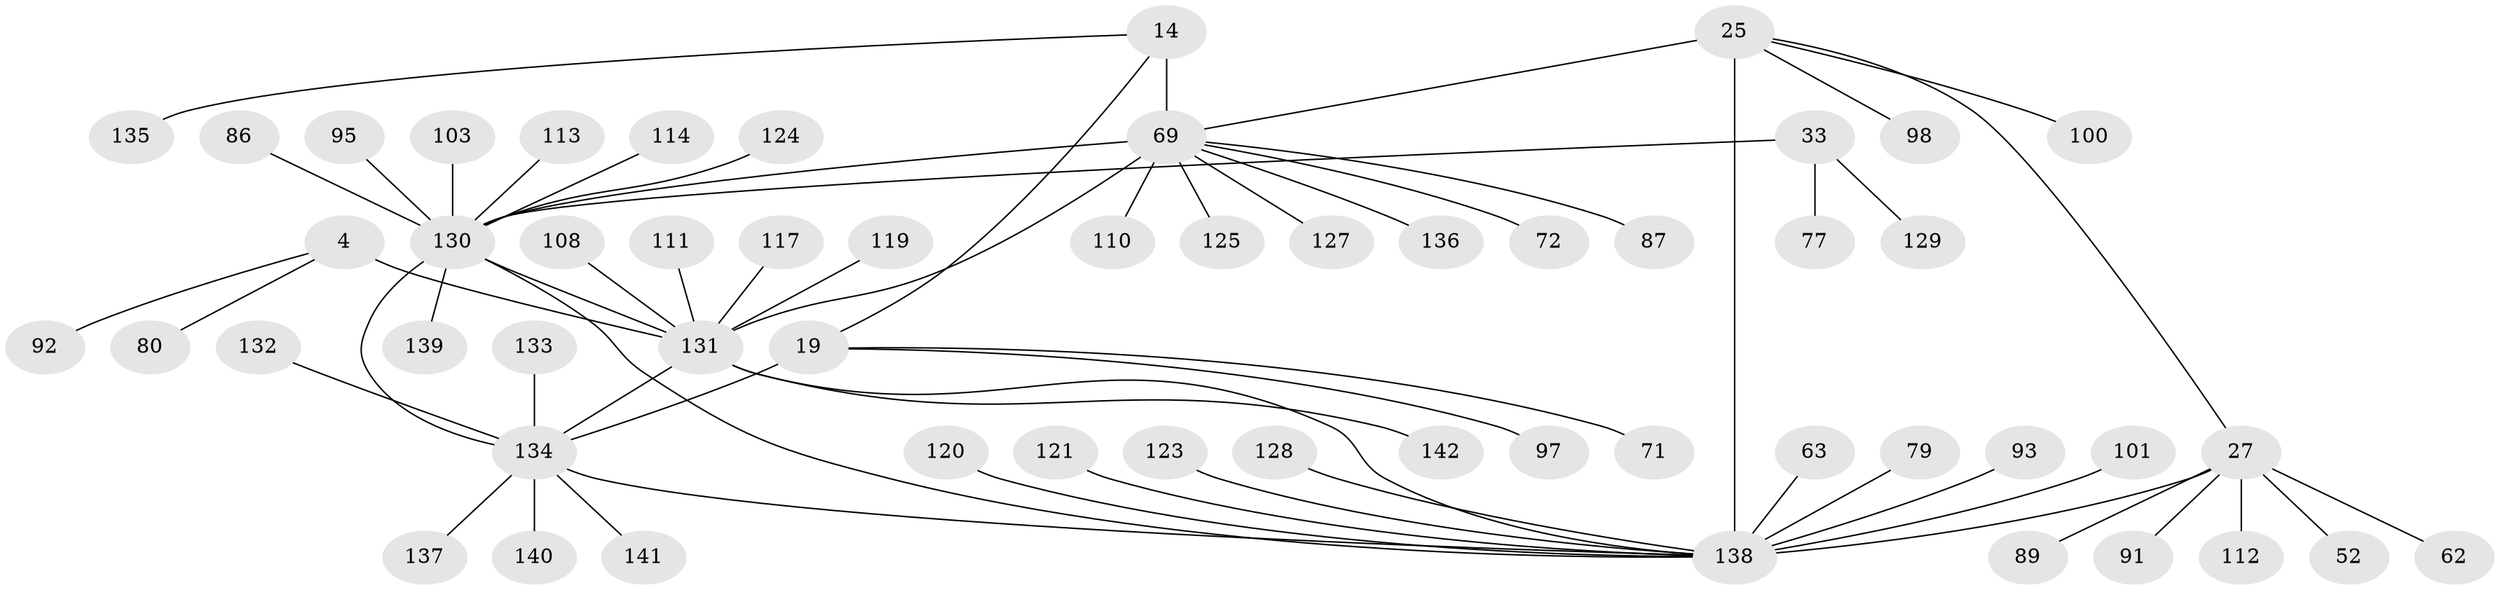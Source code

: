 // original degree distribution, {10: 0.07042253521126761, 7: 0.056338028169014086, 11: 0.028169014084507043, 8: 0.04225352112676056, 9: 0.02112676056338028, 12: 0.007042253521126761, 13: 0.007042253521126761, 15: 0.007042253521126761, 14: 0.007042253521126761, 2: 0.09154929577464789, 1: 0.6408450704225352, 4: 0.007042253521126761, 3: 0.014084507042253521}
// Generated by graph-tools (version 1.1) at 2025/57/03/04/25 21:57:12]
// undirected, 56 vertices, 62 edges
graph export_dot {
graph [start="1"]
  node [color=gray90,style=filled];
  4 [super="+2"];
  14 [super="+8"];
  19 [super="+18"];
  25 [super="+22"];
  27 [super="+26"];
  33 [super="+32"];
  52;
  62;
  63;
  69 [super="+64"];
  71;
  72 [super="+66"];
  77;
  79;
  80;
  86;
  87;
  89;
  91;
  92;
  93 [super="+36"];
  95;
  97 [super="+78"];
  98;
  100;
  101;
  103;
  108;
  110 [super="+54"];
  111;
  112 [super="+96"];
  113;
  114;
  117;
  119;
  120;
  121;
  123;
  124;
  125 [super="+76+106"];
  127;
  128;
  129;
  130 [super="+35+67+31+34+37+58+82+84+122"];
  131 [super="+7+39+41+126+43+46+55+57+59+60+81+102"];
  132;
  133;
  134 [super="+21+44+61+70+73+75+68+74+85+94+105+107+109+118"];
  135;
  136;
  137;
  138 [super="+90+24+115+28+42+83+45+49+88+56"];
  139;
  140;
  141 [super="+53"];
  142;
  4 -- 92;
  4 -- 80;
  4 -- 131 [weight=10];
  14 -- 19;
  14 -- 135;
  14 -- 69 [weight=10];
  19 -- 71;
  19 -- 97;
  19 -- 134 [weight=10];
  25 -- 27 [weight=4];
  25 -- 100;
  25 -- 98;
  25 -- 138 [weight=6];
  25 -- 69;
  27 -- 89;
  27 -- 91;
  27 -- 52;
  27 -- 62;
  27 -- 112;
  27 -- 138 [weight=6];
  33 -- 77;
  33 -- 129;
  33 -- 130 [weight=10];
  63 -- 138;
  69 -- 130 [weight=2];
  69 -- 131;
  69 -- 136;
  69 -- 72;
  69 -- 110;
  69 -- 87;
  69 -- 125;
  69 -- 127;
  79 -- 138;
  86 -- 130;
  93 -- 138;
  95 -- 130;
  101 -- 138;
  103 -- 130;
  108 -- 131;
  111 -- 131;
  113 -- 130;
  114 -- 130;
  117 -- 131;
  119 -- 131;
  120 -- 138;
  121 -- 138;
  123 -- 138;
  124 -- 130;
  128 -- 138;
  130 -- 139;
  130 -- 131 [weight=2];
  130 -- 138 [weight=4];
  130 -- 134;
  131 -- 138;
  131 -- 142;
  131 -- 134;
  132 -- 134;
  133 -- 134;
  134 -- 137;
  134 -- 141;
  134 -- 138 [weight=2];
  134 -- 140;
}
